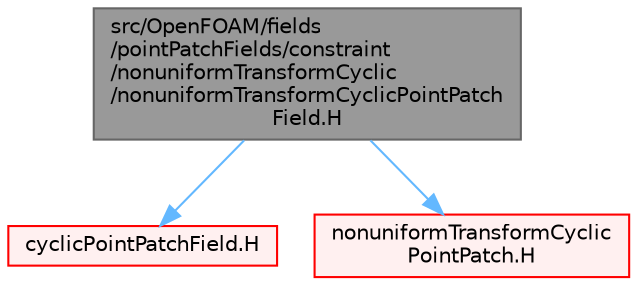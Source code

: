 digraph "src/OpenFOAM/fields/pointPatchFields/constraint/nonuniformTransformCyclic/nonuniformTransformCyclicPointPatchField.H"
{
 // LATEX_PDF_SIZE
  bgcolor="transparent";
  edge [fontname=Helvetica,fontsize=10,labelfontname=Helvetica,labelfontsize=10];
  node [fontname=Helvetica,fontsize=10,shape=box,height=0.2,width=0.4];
  Node1 [id="Node000001",label="src/OpenFOAM/fields\l/pointPatchFields/constraint\l/nonuniformTransformCyclic\l/nonuniformTransformCyclicPointPatch\lField.H",height=0.2,width=0.4,color="gray40", fillcolor="grey60", style="filled", fontcolor="black",tooltip=" "];
  Node1 -> Node2 [id="edge1_Node000001_Node000002",color="steelblue1",style="solid",tooltip=" "];
  Node2 [id="Node000002",label="cyclicPointPatchField.H",height=0.2,width=0.4,color="red", fillcolor="#FFF0F0", style="filled",URL="$cyclicPointPatchField_8H.html",tooltip=" "];
  Node1 -> Node280 [id="edge2_Node000001_Node000280",color="steelblue1",style="solid",tooltip=" "];
  Node280 [id="Node000280",label="nonuniformTransformCyclic\lPointPatch.H",height=0.2,width=0.4,color="red", fillcolor="#FFF0F0", style="filled",URL="$nonuniformTransformCyclicPointPatch_8H.html",tooltip=" "];
}
